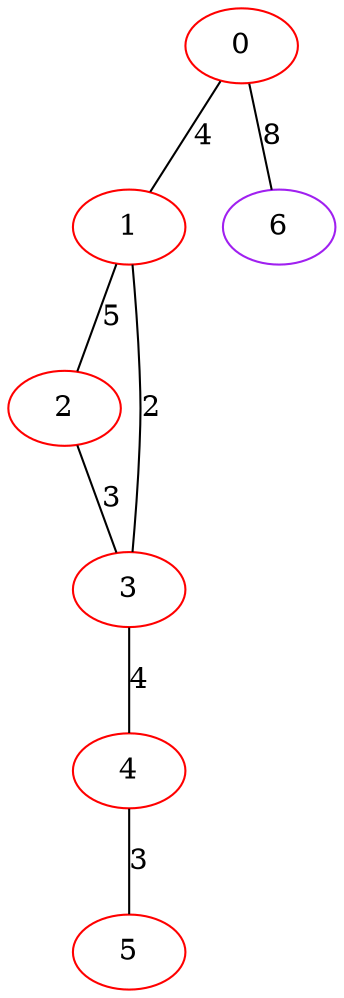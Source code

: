 graph "" {
0 [color=red, weight=1];
1 [color=red, weight=1];
2 [color=red, weight=1];
3 [color=red, weight=1];
4 [color=red, weight=1];
5 [color=red, weight=1];
6 [color=purple, weight=4];
0 -- 1  [key=0, label=4];
0 -- 6  [key=0, label=8];
1 -- 2  [key=0, label=5];
1 -- 3  [key=0, label=2];
2 -- 3  [key=0, label=3];
3 -- 4  [key=0, label=4];
4 -- 5  [key=0, label=3];
}
